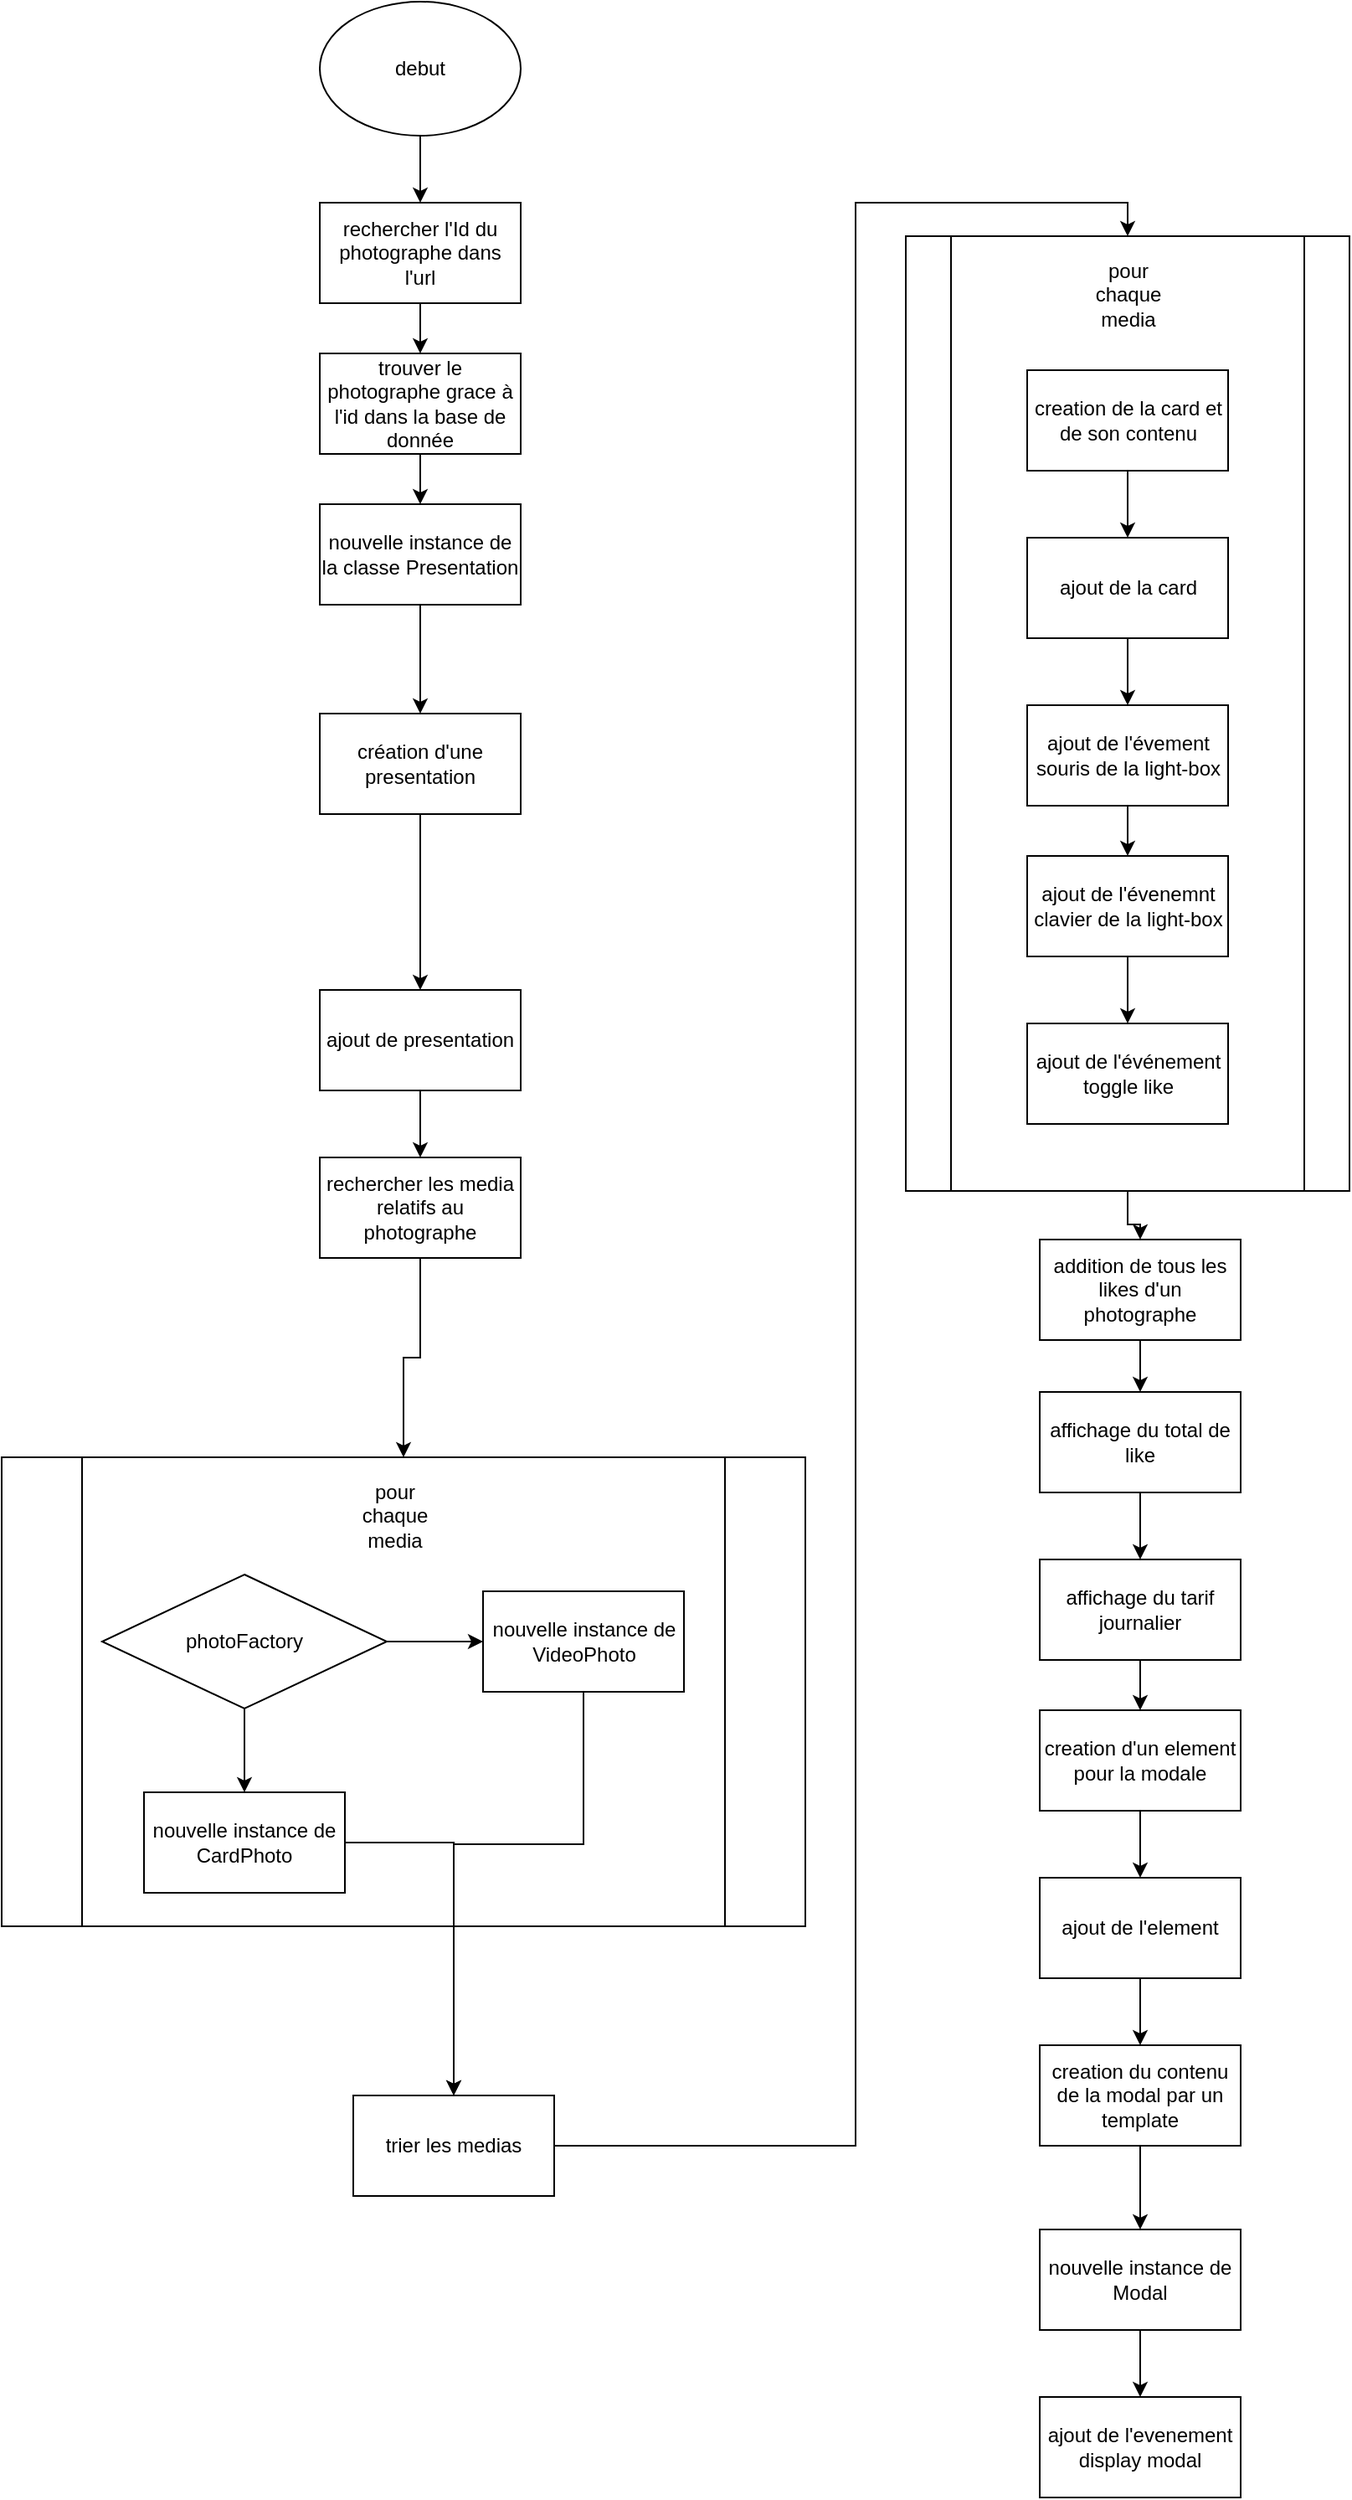 <mxfile version="20.0.1" type="github">
  <diagram id="ktecDuxg43IKGAJbqnB1" name="Page-1">
    <mxGraphModel dx="1901" dy="1636" grid="1" gridSize="10" guides="1" tooltips="1" connect="1" arrows="1" fold="1" page="1" pageScale="1" pageWidth="827" pageHeight="1169" math="0" shadow="0">
      <root>
        <mxCell id="0" />
        <mxCell id="1" parent="0" />
        <mxCell id="l2gxrOdSAeKr1y6O0I57-2" value="" style="shape=process;whiteSpace=wrap;html=1;backgroundOutline=1;" vertex="1" parent="1">
          <mxGeometry x="-80" y="889" width="480" height="280" as="geometry" />
        </mxCell>
        <mxCell id="TmBzVD-yuiC_kOEJBffx-55" style="edgeStyle=orthogonalEdgeStyle;rounded=0;orthogonalLoop=1;jettySize=auto;html=1;entryX=0.5;entryY=0;entryDx=0;entryDy=0;" parent="1" source="NxuxOBQXt2bCL_A50w4w-1" target="TmBzVD-yuiC_kOEJBffx-1" edge="1">
          <mxGeometry relative="1" as="geometry" />
        </mxCell>
        <mxCell id="NxuxOBQXt2bCL_A50w4w-1" value="&lt;div&gt;debut&lt;/div&gt;" style="ellipse;whiteSpace=wrap;html=1;" parent="1" vertex="1">
          <mxGeometry x="110" y="20" width="120" height="80" as="geometry" />
        </mxCell>
        <mxCell id="TmBzVD-yuiC_kOEJBffx-4" style="edgeStyle=orthogonalEdgeStyle;rounded=0;orthogonalLoop=1;jettySize=auto;html=1;entryX=0.5;entryY=0;entryDx=0;entryDy=0;" parent="1" source="TmBzVD-yuiC_kOEJBffx-1" target="TmBzVD-yuiC_kOEJBffx-2" edge="1">
          <mxGeometry relative="1" as="geometry" />
        </mxCell>
        <mxCell id="TmBzVD-yuiC_kOEJBffx-1" value="rechercher l&#39;Id du photographe dans l&#39;url" style="rounded=0;whiteSpace=wrap;html=1;" parent="1" vertex="1">
          <mxGeometry x="110" y="140" width="120" height="60" as="geometry" />
        </mxCell>
        <mxCell id="TmBzVD-yuiC_kOEJBffx-5" style="edgeStyle=orthogonalEdgeStyle;rounded=0;orthogonalLoop=1;jettySize=auto;html=1;" parent="1" source="TmBzVD-yuiC_kOEJBffx-2" target="TmBzVD-yuiC_kOEJBffx-3" edge="1">
          <mxGeometry relative="1" as="geometry" />
        </mxCell>
        <mxCell id="TmBzVD-yuiC_kOEJBffx-2" value="trouver le photographe grace à l&#39;id dans la base de donnée" style="rounded=0;whiteSpace=wrap;html=1;" parent="1" vertex="1">
          <mxGeometry x="110" y="230" width="120" height="60" as="geometry" />
        </mxCell>
        <mxCell id="TmBzVD-yuiC_kOEJBffx-52" style="edgeStyle=orthogonalEdgeStyle;rounded=0;orthogonalLoop=1;jettySize=auto;html=1;entryX=0.5;entryY=0;entryDx=0;entryDy=0;" parent="1" source="TmBzVD-yuiC_kOEJBffx-3" target="TmBzVD-yuiC_kOEJBffx-6" edge="1">
          <mxGeometry relative="1" as="geometry" />
        </mxCell>
        <mxCell id="TmBzVD-yuiC_kOEJBffx-3" value="nouvelle instance de la classe Presentation" style="rounded=0;whiteSpace=wrap;html=1;" parent="1" vertex="1">
          <mxGeometry x="110" y="320" width="120" height="60" as="geometry" />
        </mxCell>
        <mxCell id="TmBzVD-yuiC_kOEJBffx-8" style="edgeStyle=orthogonalEdgeStyle;rounded=0;orthogonalLoop=1;jettySize=auto;html=1;" parent="1" source="TmBzVD-yuiC_kOEJBffx-6" target="TmBzVD-yuiC_kOEJBffx-51" edge="1">
          <mxGeometry relative="1" as="geometry">
            <mxPoint x="170" y="525" as="targetPoint" />
          </mxGeometry>
        </mxCell>
        <mxCell id="TmBzVD-yuiC_kOEJBffx-6" value="création d&#39;une presentation " style="rounded=0;whiteSpace=wrap;html=1;" parent="1" vertex="1">
          <mxGeometry x="110" y="445" width="120" height="60" as="geometry" />
        </mxCell>
        <mxCell id="l2gxrOdSAeKr1y6O0I57-22" style="edgeStyle=orthogonalEdgeStyle;rounded=0;orthogonalLoop=1;jettySize=auto;html=1;entryX=0.5;entryY=0;entryDx=0;entryDy=0;" edge="1" parent="1" source="TmBzVD-yuiC_kOEJBffx-10" target="l2gxrOdSAeKr1y6O0I57-2">
          <mxGeometry relative="1" as="geometry" />
        </mxCell>
        <mxCell id="TmBzVD-yuiC_kOEJBffx-10" value="rechercher les media relatifs au photographe" style="rounded=0;whiteSpace=wrap;html=1;" parent="1" vertex="1">
          <mxGeometry x="110" y="710" width="120" height="60" as="geometry" />
        </mxCell>
        <mxCell id="TmBzVD-yuiC_kOEJBffx-18" style="edgeStyle=orthogonalEdgeStyle;rounded=0;orthogonalLoop=1;jettySize=auto;html=1;entryX=0.5;entryY=0;entryDx=0;entryDy=0;" parent="1" source="TmBzVD-yuiC_kOEJBffx-16" target="TmBzVD-yuiC_kOEJBffx-21" edge="1">
          <mxGeometry relative="1" as="geometry">
            <mxPoint x="510" y="120" as="targetPoint" />
            <Array as="points">
              <mxPoint x="430" y="1300" />
              <mxPoint x="430" y="140" />
              <mxPoint x="593" y="140" />
            </Array>
          </mxGeometry>
        </mxCell>
        <mxCell id="TmBzVD-yuiC_kOEJBffx-16" value="trier les medias" style="rounded=0;whiteSpace=wrap;html=1;" parent="1" vertex="1">
          <mxGeometry x="130" y="1270" width="120" height="60" as="geometry" />
        </mxCell>
        <mxCell id="l2gxrOdSAeKr1y6O0I57-10" style="edgeStyle=orthogonalEdgeStyle;rounded=0;orthogonalLoop=1;jettySize=auto;html=1;entryX=0.5;entryY=0;entryDx=0;entryDy=0;" edge="1" parent="1" source="TmBzVD-yuiC_kOEJBffx-21" target="l2gxrOdSAeKr1y6O0I57-7">
          <mxGeometry relative="1" as="geometry" />
        </mxCell>
        <mxCell id="TmBzVD-yuiC_kOEJBffx-21" value="" style="shape=process;whiteSpace=wrap;html=1;backgroundOutline=1;" parent="1" vertex="1">
          <mxGeometry x="460" y="160" width="265" height="570" as="geometry" />
        </mxCell>
        <mxCell id="TmBzVD-yuiC_kOEJBffx-22" value="pour chaque media" style="text;html=1;strokeColor=none;fillColor=none;align=center;verticalAlign=middle;whiteSpace=wrap;rounded=0;" parent="1" vertex="1">
          <mxGeometry x="562.5" y="180" width="60" height="30" as="geometry" />
        </mxCell>
        <mxCell id="TmBzVD-yuiC_kOEJBffx-29" style="edgeStyle=orthogonalEdgeStyle;rounded=0;orthogonalLoop=1;jettySize=auto;html=1;entryX=0.5;entryY=0;entryDx=0;entryDy=0;" parent="1" source="TmBzVD-yuiC_kOEJBffx-26" target="TmBzVD-yuiC_kOEJBffx-27" edge="1">
          <mxGeometry relative="1" as="geometry" />
        </mxCell>
        <mxCell id="TmBzVD-yuiC_kOEJBffx-30" style="edgeStyle=orthogonalEdgeStyle;rounded=0;orthogonalLoop=1;jettySize=auto;html=1;entryX=0;entryY=0.5;entryDx=0;entryDy=0;" parent="1" source="TmBzVD-yuiC_kOEJBffx-26" target="TmBzVD-yuiC_kOEJBffx-28" edge="1">
          <mxGeometry relative="1" as="geometry" />
        </mxCell>
        <mxCell id="TmBzVD-yuiC_kOEJBffx-26" value="photoFactory" style="rhombus;whiteSpace=wrap;html=1;" parent="1" vertex="1">
          <mxGeometry x="-20" y="959" width="170" height="80" as="geometry" />
        </mxCell>
        <mxCell id="l2gxrOdSAeKr1y6O0I57-5" style="edgeStyle=orthogonalEdgeStyle;rounded=0;orthogonalLoop=1;jettySize=auto;html=1;entryX=0.5;entryY=0;entryDx=0;entryDy=0;" edge="1" parent="1" source="TmBzVD-yuiC_kOEJBffx-27" target="TmBzVD-yuiC_kOEJBffx-16">
          <mxGeometry relative="1" as="geometry" />
        </mxCell>
        <mxCell id="TmBzVD-yuiC_kOEJBffx-27" value="nouvelle instance de CardPhoto" style="rounded=0;whiteSpace=wrap;html=1;" parent="1" vertex="1">
          <mxGeometry x="5" y="1089" width="120" height="60" as="geometry" />
        </mxCell>
        <mxCell id="l2gxrOdSAeKr1y6O0I57-23" style="edgeStyle=orthogonalEdgeStyle;rounded=0;orthogonalLoop=1;jettySize=auto;html=1;entryX=0.5;entryY=0;entryDx=0;entryDy=0;" edge="1" parent="1" source="TmBzVD-yuiC_kOEJBffx-28" target="TmBzVD-yuiC_kOEJBffx-16">
          <mxGeometry relative="1" as="geometry">
            <Array as="points">
              <mxPoint x="268" y="1120" />
              <mxPoint x="190" y="1120" />
            </Array>
          </mxGeometry>
        </mxCell>
        <mxCell id="TmBzVD-yuiC_kOEJBffx-28" value="nouvelle instance de VideoPhoto" style="rounded=0;whiteSpace=wrap;html=1;" parent="1" vertex="1">
          <mxGeometry x="207.5" y="969" width="120" height="60" as="geometry" />
        </mxCell>
        <mxCell id="l2gxrOdSAeKr1y6O0I57-14" style="edgeStyle=orthogonalEdgeStyle;rounded=0;orthogonalLoop=1;jettySize=auto;html=1;entryX=0.5;entryY=0;entryDx=0;entryDy=0;" edge="1" parent="1" source="TmBzVD-yuiC_kOEJBffx-35" target="TmBzVD-yuiC_kOEJBffx-37">
          <mxGeometry relative="1" as="geometry">
            <mxPoint x="592.5" y="320" as="targetPoint" />
          </mxGeometry>
        </mxCell>
        <mxCell id="TmBzVD-yuiC_kOEJBffx-35" value="creation de la card et de son contenu" style="rounded=0;whiteSpace=wrap;html=1;" parent="1" vertex="1">
          <mxGeometry x="532.5" y="240" width="120" height="60" as="geometry" />
        </mxCell>
        <mxCell id="l2gxrOdSAeKr1y6O0I57-18" style="edgeStyle=orthogonalEdgeStyle;rounded=0;orthogonalLoop=1;jettySize=auto;html=1;" edge="1" parent="1" source="TmBzVD-yuiC_kOEJBffx-37" target="TmBzVD-yuiC_kOEJBffx-38">
          <mxGeometry relative="1" as="geometry" />
        </mxCell>
        <mxCell id="TmBzVD-yuiC_kOEJBffx-37" value="ajout de la card" style="rounded=0;whiteSpace=wrap;html=1;" parent="1" vertex="1">
          <mxGeometry x="532.5" y="340" width="120" height="60" as="geometry" />
        </mxCell>
        <mxCell id="l2gxrOdSAeKr1y6O0I57-17" style="edgeStyle=orthogonalEdgeStyle;rounded=0;orthogonalLoop=1;jettySize=auto;html=1;" edge="1" parent="1" source="TmBzVD-yuiC_kOEJBffx-38" target="TmBzVD-yuiC_kOEJBffx-39">
          <mxGeometry relative="1" as="geometry" />
        </mxCell>
        <mxCell id="TmBzVD-yuiC_kOEJBffx-38" value="ajout de l&#39;évement souris de la light-box" style="rounded=0;whiteSpace=wrap;html=1;" parent="1" vertex="1">
          <mxGeometry x="532.5" y="440" width="120" height="60" as="geometry" />
        </mxCell>
        <mxCell id="l2gxrOdSAeKr1y6O0I57-20" style="edgeStyle=orthogonalEdgeStyle;rounded=0;orthogonalLoop=1;jettySize=auto;html=1;" edge="1" parent="1" source="TmBzVD-yuiC_kOEJBffx-39" target="TmBzVD-yuiC_kOEJBffx-40">
          <mxGeometry relative="1" as="geometry" />
        </mxCell>
        <mxCell id="TmBzVD-yuiC_kOEJBffx-39" value="ajout de l&#39;évenemnt clavier de la light-box" style="rounded=0;whiteSpace=wrap;html=1;" parent="1" vertex="1">
          <mxGeometry x="532.5" y="530" width="120" height="60" as="geometry" />
        </mxCell>
        <mxCell id="TmBzVD-yuiC_kOEJBffx-40" value="ajout de l&#39;événement toggle like" style="rounded=0;whiteSpace=wrap;html=1;" parent="1" vertex="1">
          <mxGeometry x="532.5" y="630" width="120" height="60" as="geometry" />
        </mxCell>
        <mxCell id="TmBzVD-yuiC_kOEJBffx-46" style="edgeStyle=orthogonalEdgeStyle;rounded=0;orthogonalLoop=1;jettySize=auto;html=1;" parent="1" source="TmBzVD-yuiC_kOEJBffx-41" target="TmBzVD-yuiC_kOEJBffx-42" edge="1">
          <mxGeometry relative="1" as="geometry" />
        </mxCell>
        <mxCell id="TmBzVD-yuiC_kOEJBffx-41" value="creation d&#39;un element pour la modale" style="rounded=0;whiteSpace=wrap;html=1;" parent="1" vertex="1">
          <mxGeometry x="540" y="1040" width="120" height="60" as="geometry" />
        </mxCell>
        <mxCell id="TmBzVD-yuiC_kOEJBffx-47" style="edgeStyle=orthogonalEdgeStyle;rounded=0;orthogonalLoop=1;jettySize=auto;html=1;" parent="1" source="TmBzVD-yuiC_kOEJBffx-42" target="TmBzVD-yuiC_kOEJBffx-43" edge="1">
          <mxGeometry relative="1" as="geometry" />
        </mxCell>
        <mxCell id="TmBzVD-yuiC_kOEJBffx-42" value="ajout de l&#39;element" style="rounded=0;whiteSpace=wrap;html=1;" parent="1" vertex="1">
          <mxGeometry x="540" y="1140" width="120" height="60" as="geometry" />
        </mxCell>
        <mxCell id="TmBzVD-yuiC_kOEJBffx-48" style="edgeStyle=orthogonalEdgeStyle;rounded=0;orthogonalLoop=1;jettySize=auto;html=1;" parent="1" source="TmBzVD-yuiC_kOEJBffx-43" target="TmBzVD-yuiC_kOEJBffx-44" edge="1">
          <mxGeometry relative="1" as="geometry" />
        </mxCell>
        <mxCell id="TmBzVD-yuiC_kOEJBffx-43" value="creation du contenu de la modal par un template" style="rounded=0;whiteSpace=wrap;html=1;" parent="1" vertex="1">
          <mxGeometry x="540" y="1240" width="120" height="60" as="geometry" />
        </mxCell>
        <mxCell id="TmBzVD-yuiC_kOEJBffx-49" style="edgeStyle=orthogonalEdgeStyle;rounded=0;orthogonalLoop=1;jettySize=auto;html=1;" parent="1" source="TmBzVD-yuiC_kOEJBffx-44" target="TmBzVD-yuiC_kOEJBffx-45" edge="1">
          <mxGeometry relative="1" as="geometry" />
        </mxCell>
        <mxCell id="TmBzVD-yuiC_kOEJBffx-44" value="nouvelle instance de Modal" style="rounded=0;whiteSpace=wrap;html=1;" parent="1" vertex="1">
          <mxGeometry x="540" y="1350" width="120" height="60" as="geometry" />
        </mxCell>
        <mxCell id="TmBzVD-yuiC_kOEJBffx-45" value="ajout de l&#39;evenement display modal" style="rounded=0;whiteSpace=wrap;html=1;" parent="1" vertex="1">
          <mxGeometry x="540" y="1450" width="120" height="60" as="geometry" />
        </mxCell>
        <mxCell id="TmBzVD-yuiC_kOEJBffx-54" style="edgeStyle=orthogonalEdgeStyle;rounded=0;orthogonalLoop=1;jettySize=auto;html=1;" parent="1" source="TmBzVD-yuiC_kOEJBffx-51" target="TmBzVD-yuiC_kOEJBffx-10" edge="1">
          <mxGeometry relative="1" as="geometry" />
        </mxCell>
        <mxCell id="TmBzVD-yuiC_kOEJBffx-51" value="ajout de presentation" style="rounded=0;whiteSpace=wrap;html=1;" parent="1" vertex="1">
          <mxGeometry x="110" y="610" width="120" height="60" as="geometry" />
        </mxCell>
        <mxCell id="l2gxrOdSAeKr1y6O0I57-4" value="pour chaque media" style="text;html=1;strokeColor=none;fillColor=none;align=center;verticalAlign=middle;whiteSpace=wrap;rounded=0;" vertex="1" parent="1">
          <mxGeometry x="125" y="909" width="60" height="30" as="geometry" />
        </mxCell>
        <mxCell id="l2gxrOdSAeKr1y6O0I57-11" style="edgeStyle=orthogonalEdgeStyle;rounded=0;orthogonalLoop=1;jettySize=auto;html=1;exitX=0.5;exitY=1;exitDx=0;exitDy=0;entryX=0.5;entryY=0;entryDx=0;entryDy=0;" edge="1" parent="1" source="l2gxrOdSAeKr1y6O0I57-7" target="l2gxrOdSAeKr1y6O0I57-8">
          <mxGeometry relative="1" as="geometry" />
        </mxCell>
        <mxCell id="l2gxrOdSAeKr1y6O0I57-7" value="addition de tous les likes d&#39;un photographe" style="rounded=0;whiteSpace=wrap;html=1;" vertex="1" parent="1">
          <mxGeometry x="540" y="759" width="120" height="60" as="geometry" />
        </mxCell>
        <mxCell id="l2gxrOdSAeKr1y6O0I57-12" style="edgeStyle=orthogonalEdgeStyle;rounded=0;orthogonalLoop=1;jettySize=auto;html=1;" edge="1" parent="1" source="l2gxrOdSAeKr1y6O0I57-8" target="l2gxrOdSAeKr1y6O0I57-9">
          <mxGeometry relative="1" as="geometry" />
        </mxCell>
        <mxCell id="l2gxrOdSAeKr1y6O0I57-8" value="affichage du total de like" style="rounded=0;whiteSpace=wrap;html=1;" vertex="1" parent="1">
          <mxGeometry x="540" y="850" width="120" height="60" as="geometry" />
        </mxCell>
        <mxCell id="l2gxrOdSAeKr1y6O0I57-13" style="edgeStyle=orthogonalEdgeStyle;rounded=0;orthogonalLoop=1;jettySize=auto;html=1;entryX=0.5;entryY=0;entryDx=0;entryDy=0;" edge="1" parent="1" source="l2gxrOdSAeKr1y6O0I57-9" target="TmBzVD-yuiC_kOEJBffx-41">
          <mxGeometry relative="1" as="geometry" />
        </mxCell>
        <mxCell id="l2gxrOdSAeKr1y6O0I57-9" value="affichage du tarif journalier" style="rounded=0;whiteSpace=wrap;html=1;" vertex="1" parent="1">
          <mxGeometry x="540" y="950" width="120" height="60" as="geometry" />
        </mxCell>
      </root>
    </mxGraphModel>
  </diagram>
</mxfile>
